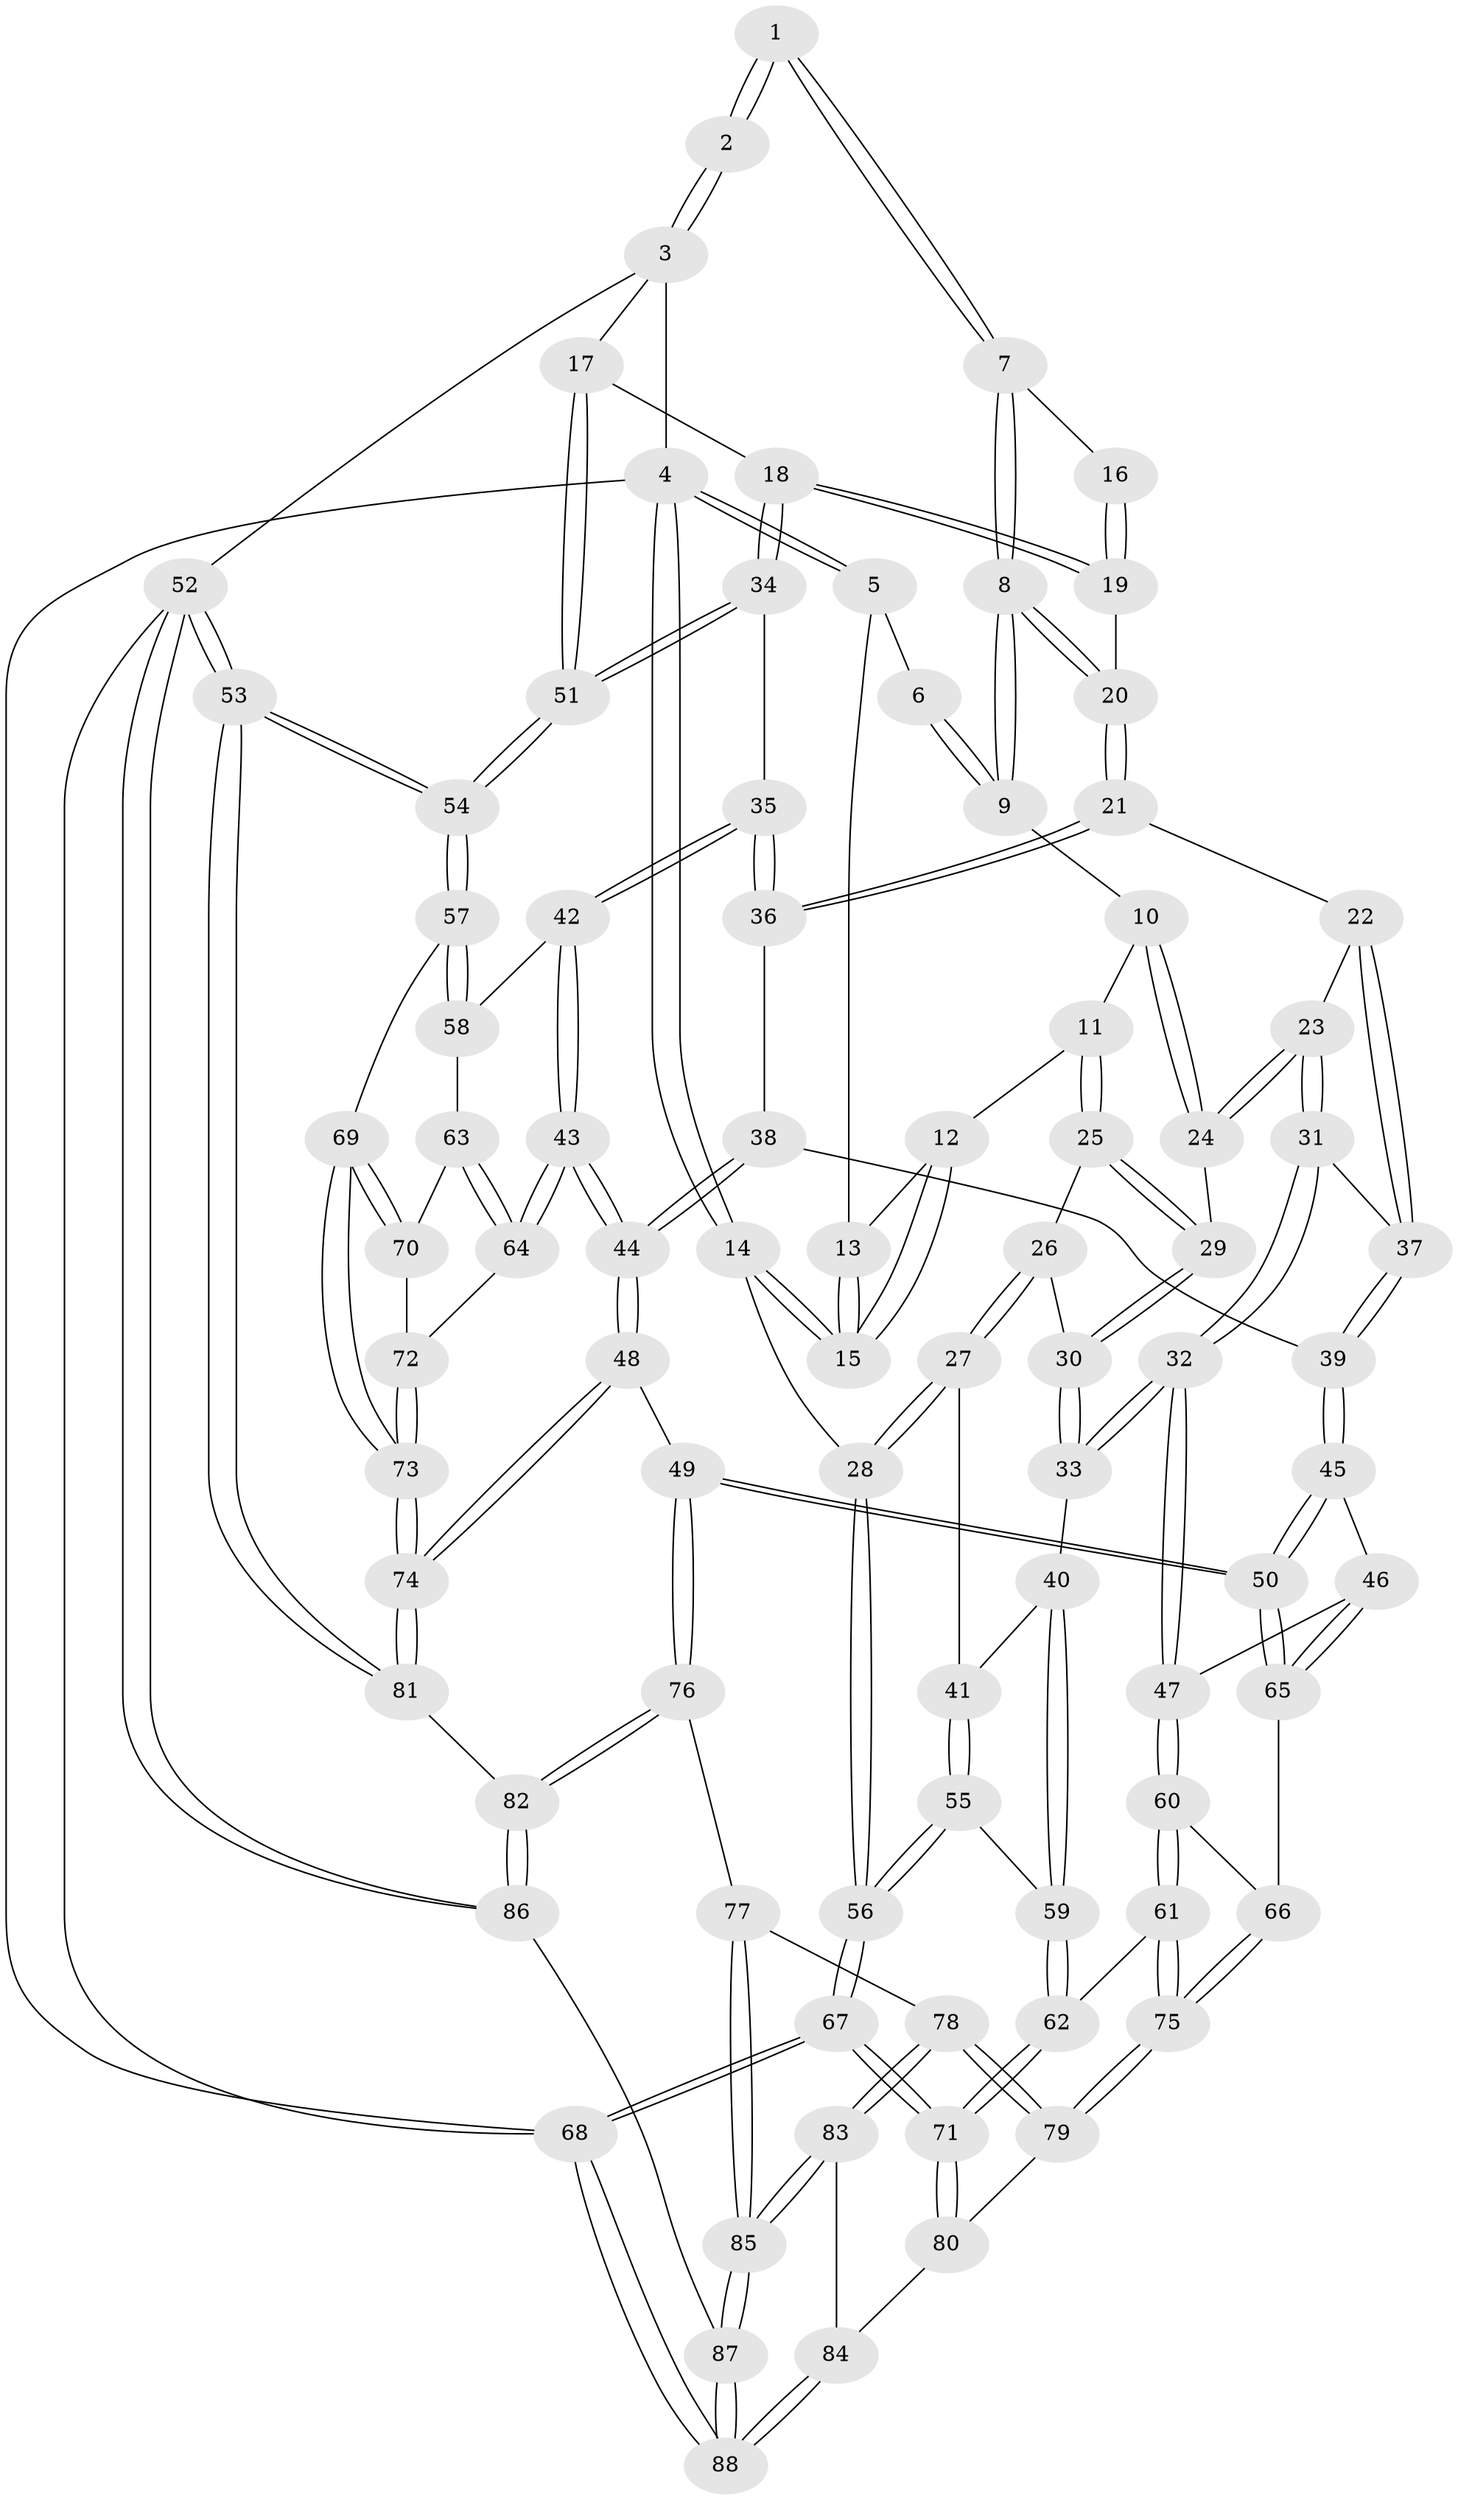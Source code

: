 // Generated by graph-tools (version 1.1) at 2025/38/03/09/25 02:38:31]
// undirected, 88 vertices, 217 edges
graph export_dot {
graph [start="1"]
  node [color=gray90,style=filled];
  1 [pos="+0.5889362238660779+0"];
  2 [pos="+1+0"];
  3 [pos="+1+0"];
  4 [pos="+0+0"];
  5 [pos="+0.25258152814814383+0"];
  6 [pos="+0.27261738003448766+0"];
  7 [pos="+0.5825805946906423+0.10784081364581687"];
  8 [pos="+0.577030608347499+0.12356723953149444"];
  9 [pos="+0.4680054951591878+0.08883843104762047"];
  10 [pos="+0.3598637147069918+0.12870409335178465"];
  11 [pos="+0.25509017324345884+0.08029215898272632"];
  12 [pos="+0.2550335218834988+0.0801713469293678"];
  13 [pos="+0.2457713541193627+0"];
  14 [pos="+0+0.277576351767128"];
  15 [pos="+0+0.239055202063391"];
  16 [pos="+0.77042309977686+0.0436132525237951"];
  17 [pos="+1+0.07588830732630986"];
  18 [pos="+0.9198361689683218+0.2630267433194673"];
  19 [pos="+0.7624725682753473+0.17412768088400635"];
  20 [pos="+0.5871664892617541+0.19144526792052957"];
  21 [pos="+0.584437861436825+0.19971751477541175"];
  22 [pos="+0.550137753836993+0.22679711885283815"];
  23 [pos="+0.4688449026113911+0.24833744402964972"];
  24 [pos="+0.4183968955685222+0.2322519731821009"];
  25 [pos="+0.24761134755978298+0.1546269371843092"];
  26 [pos="+0.19177348289987636+0.23719432063484858"];
  27 [pos="+0.0017631799456172745+0.33333801039176797"];
  28 [pos="+0+0.2782385194977951"];
  29 [pos="+0.32533508655333393+0.27132571215124074"];
  30 [pos="+0.2949259643082313+0.346126958557159"];
  31 [pos="+0.4228485883759381+0.36221511666385175"];
  32 [pos="+0.29209773946584555+0.4409343339543371"];
  33 [pos="+0.2919777068744521+0.44085894924244196"];
  34 [pos="+0.8233070321177425+0.39485023473035036"];
  35 [pos="+0.8076719682394684+0.40733031525211916"];
  36 [pos="+0.7242085204524962+0.37485359882415975"];
  37 [pos="+0.5396171920263789+0.42292218662578146"];
  38 [pos="+0.6260114012513636+0.4148753244165141"];
  39 [pos="+0.5396317989834145+0.4229555184668648"];
  40 [pos="+0.165848352663948+0.44282147926030113"];
  41 [pos="+0.151577354359785+0.4364224887282579"];
  42 [pos="+0.8032556319579763+0.4419385879472344"];
  43 [pos="+0.6854133826348476+0.598699643108794"];
  44 [pos="+0.6334849700560834+0.6209457616261431"];
  45 [pos="+0.5350969961337206+0.43606864655558975"];
  46 [pos="+0.3168872496379863+0.4704505894737686"];
  47 [pos="+0.3083110080672873+0.4652692909559384"];
  48 [pos="+0.5595418128757436+0.6644029466425068"];
  49 [pos="+0.5527288890798404+0.6652387866343934"];
  50 [pos="+0.5334584143753641+0.6466674140032537"];
  51 [pos="+1+0.592093865681513"];
  52 [pos="+1+1"];
  53 [pos="+1+1"];
  54 [pos="+1+0.6887505107066635"];
  55 [pos="+0.05025468258458848+0.5791844716599907"];
  56 [pos="+0+0.6392556293261331"];
  57 [pos="+1+0.6965268275705004"];
  58 [pos="+0.833444713821936+0.4870513060540041"];
  59 [pos="+0.1462854326936558+0.6256360430949099"];
  60 [pos="+0.27932852758687515+0.5783891464530323"];
  61 [pos="+0.19425277046127704+0.6971643348280361"];
  62 [pos="+0.1595442145604928+0.6775925082549757"];
  63 [pos="+0.8207463078644324+0.6502422172735022"];
  64 [pos="+0.7029074535308818+0.6092771208405425"];
  65 [pos="+0.49731957238334795+0.6333522057283222"];
  66 [pos="+0.35174939704292246+0.6705577631741954"];
  67 [pos="+0+0.7781434560974729"];
  68 [pos="+0+1"];
  69 [pos="+0.9619966385860741+0.7141406045597557"];
  70 [pos="+0.8356356217757832+0.6590510978782785"];
  71 [pos="+0+0.7781034070029123"];
  72 [pos="+0.7706650160115048+0.7034191758023742"];
  73 [pos="+0.8190842983335291+0.8424924203197265"];
  74 [pos="+0.8083077915534204+0.8559282358554722"];
  75 [pos="+0.23665080909844427+0.7596810543707141"];
  76 [pos="+0.49470549026834+0.8235661288379935"];
  77 [pos="+0.4400492017744747+0.8549147205135075"];
  78 [pos="+0.2978473364889432+0.8217581021405804"];
  79 [pos="+0.2390253848227499+0.7736878323176544"];
  80 [pos="+0.154641955643874+0.8473008384085988"];
  81 [pos="+0.8079860834014598+0.8579547829615379"];
  82 [pos="+0.690983810523177+1"];
  83 [pos="+0.2579418194940654+0.9618829786699612"];
  84 [pos="+0.14984480343706327+0.9388507597274395"];
  85 [pos="+0.36474824775834913+1"];
  86 [pos="+0.6795212151718132+1"];
  87 [pos="+0.3673899030571072+1"];
  88 [pos="+0+1"];
  1 -- 2;
  1 -- 2;
  1 -- 7;
  1 -- 7;
  2 -- 3;
  2 -- 3;
  3 -- 4;
  3 -- 17;
  3 -- 52;
  4 -- 5;
  4 -- 5;
  4 -- 14;
  4 -- 14;
  4 -- 68;
  5 -- 6;
  5 -- 13;
  6 -- 9;
  6 -- 9;
  7 -- 8;
  7 -- 8;
  7 -- 16;
  8 -- 9;
  8 -- 9;
  8 -- 20;
  8 -- 20;
  9 -- 10;
  10 -- 11;
  10 -- 24;
  10 -- 24;
  11 -- 12;
  11 -- 25;
  11 -- 25;
  12 -- 13;
  12 -- 15;
  12 -- 15;
  13 -- 15;
  13 -- 15;
  14 -- 15;
  14 -- 15;
  14 -- 28;
  16 -- 19;
  16 -- 19;
  17 -- 18;
  17 -- 51;
  17 -- 51;
  18 -- 19;
  18 -- 19;
  18 -- 34;
  18 -- 34;
  19 -- 20;
  20 -- 21;
  20 -- 21;
  21 -- 22;
  21 -- 36;
  21 -- 36;
  22 -- 23;
  22 -- 37;
  22 -- 37;
  23 -- 24;
  23 -- 24;
  23 -- 31;
  23 -- 31;
  24 -- 29;
  25 -- 26;
  25 -- 29;
  25 -- 29;
  26 -- 27;
  26 -- 27;
  26 -- 30;
  27 -- 28;
  27 -- 28;
  27 -- 41;
  28 -- 56;
  28 -- 56;
  29 -- 30;
  29 -- 30;
  30 -- 33;
  30 -- 33;
  31 -- 32;
  31 -- 32;
  31 -- 37;
  32 -- 33;
  32 -- 33;
  32 -- 47;
  32 -- 47;
  33 -- 40;
  34 -- 35;
  34 -- 51;
  34 -- 51;
  35 -- 36;
  35 -- 36;
  35 -- 42;
  35 -- 42;
  36 -- 38;
  37 -- 39;
  37 -- 39;
  38 -- 39;
  38 -- 44;
  38 -- 44;
  39 -- 45;
  39 -- 45;
  40 -- 41;
  40 -- 59;
  40 -- 59;
  41 -- 55;
  41 -- 55;
  42 -- 43;
  42 -- 43;
  42 -- 58;
  43 -- 44;
  43 -- 44;
  43 -- 64;
  43 -- 64;
  44 -- 48;
  44 -- 48;
  45 -- 46;
  45 -- 50;
  45 -- 50;
  46 -- 47;
  46 -- 65;
  46 -- 65;
  47 -- 60;
  47 -- 60;
  48 -- 49;
  48 -- 74;
  48 -- 74;
  49 -- 50;
  49 -- 50;
  49 -- 76;
  49 -- 76;
  50 -- 65;
  50 -- 65;
  51 -- 54;
  51 -- 54;
  52 -- 53;
  52 -- 53;
  52 -- 86;
  52 -- 86;
  52 -- 68;
  53 -- 54;
  53 -- 54;
  53 -- 81;
  53 -- 81;
  54 -- 57;
  54 -- 57;
  55 -- 56;
  55 -- 56;
  55 -- 59;
  56 -- 67;
  56 -- 67;
  57 -- 58;
  57 -- 58;
  57 -- 69;
  58 -- 63;
  59 -- 62;
  59 -- 62;
  60 -- 61;
  60 -- 61;
  60 -- 66;
  61 -- 62;
  61 -- 75;
  61 -- 75;
  62 -- 71;
  62 -- 71;
  63 -- 64;
  63 -- 64;
  63 -- 70;
  64 -- 72;
  65 -- 66;
  66 -- 75;
  66 -- 75;
  67 -- 68;
  67 -- 68;
  67 -- 71;
  67 -- 71;
  68 -- 88;
  68 -- 88;
  69 -- 70;
  69 -- 70;
  69 -- 73;
  69 -- 73;
  70 -- 72;
  71 -- 80;
  71 -- 80;
  72 -- 73;
  72 -- 73;
  73 -- 74;
  73 -- 74;
  74 -- 81;
  74 -- 81;
  75 -- 79;
  75 -- 79;
  76 -- 77;
  76 -- 82;
  76 -- 82;
  77 -- 78;
  77 -- 85;
  77 -- 85;
  78 -- 79;
  78 -- 79;
  78 -- 83;
  78 -- 83;
  79 -- 80;
  80 -- 84;
  81 -- 82;
  82 -- 86;
  82 -- 86;
  83 -- 84;
  83 -- 85;
  83 -- 85;
  84 -- 88;
  84 -- 88;
  85 -- 87;
  85 -- 87;
  86 -- 87;
  87 -- 88;
  87 -- 88;
}
